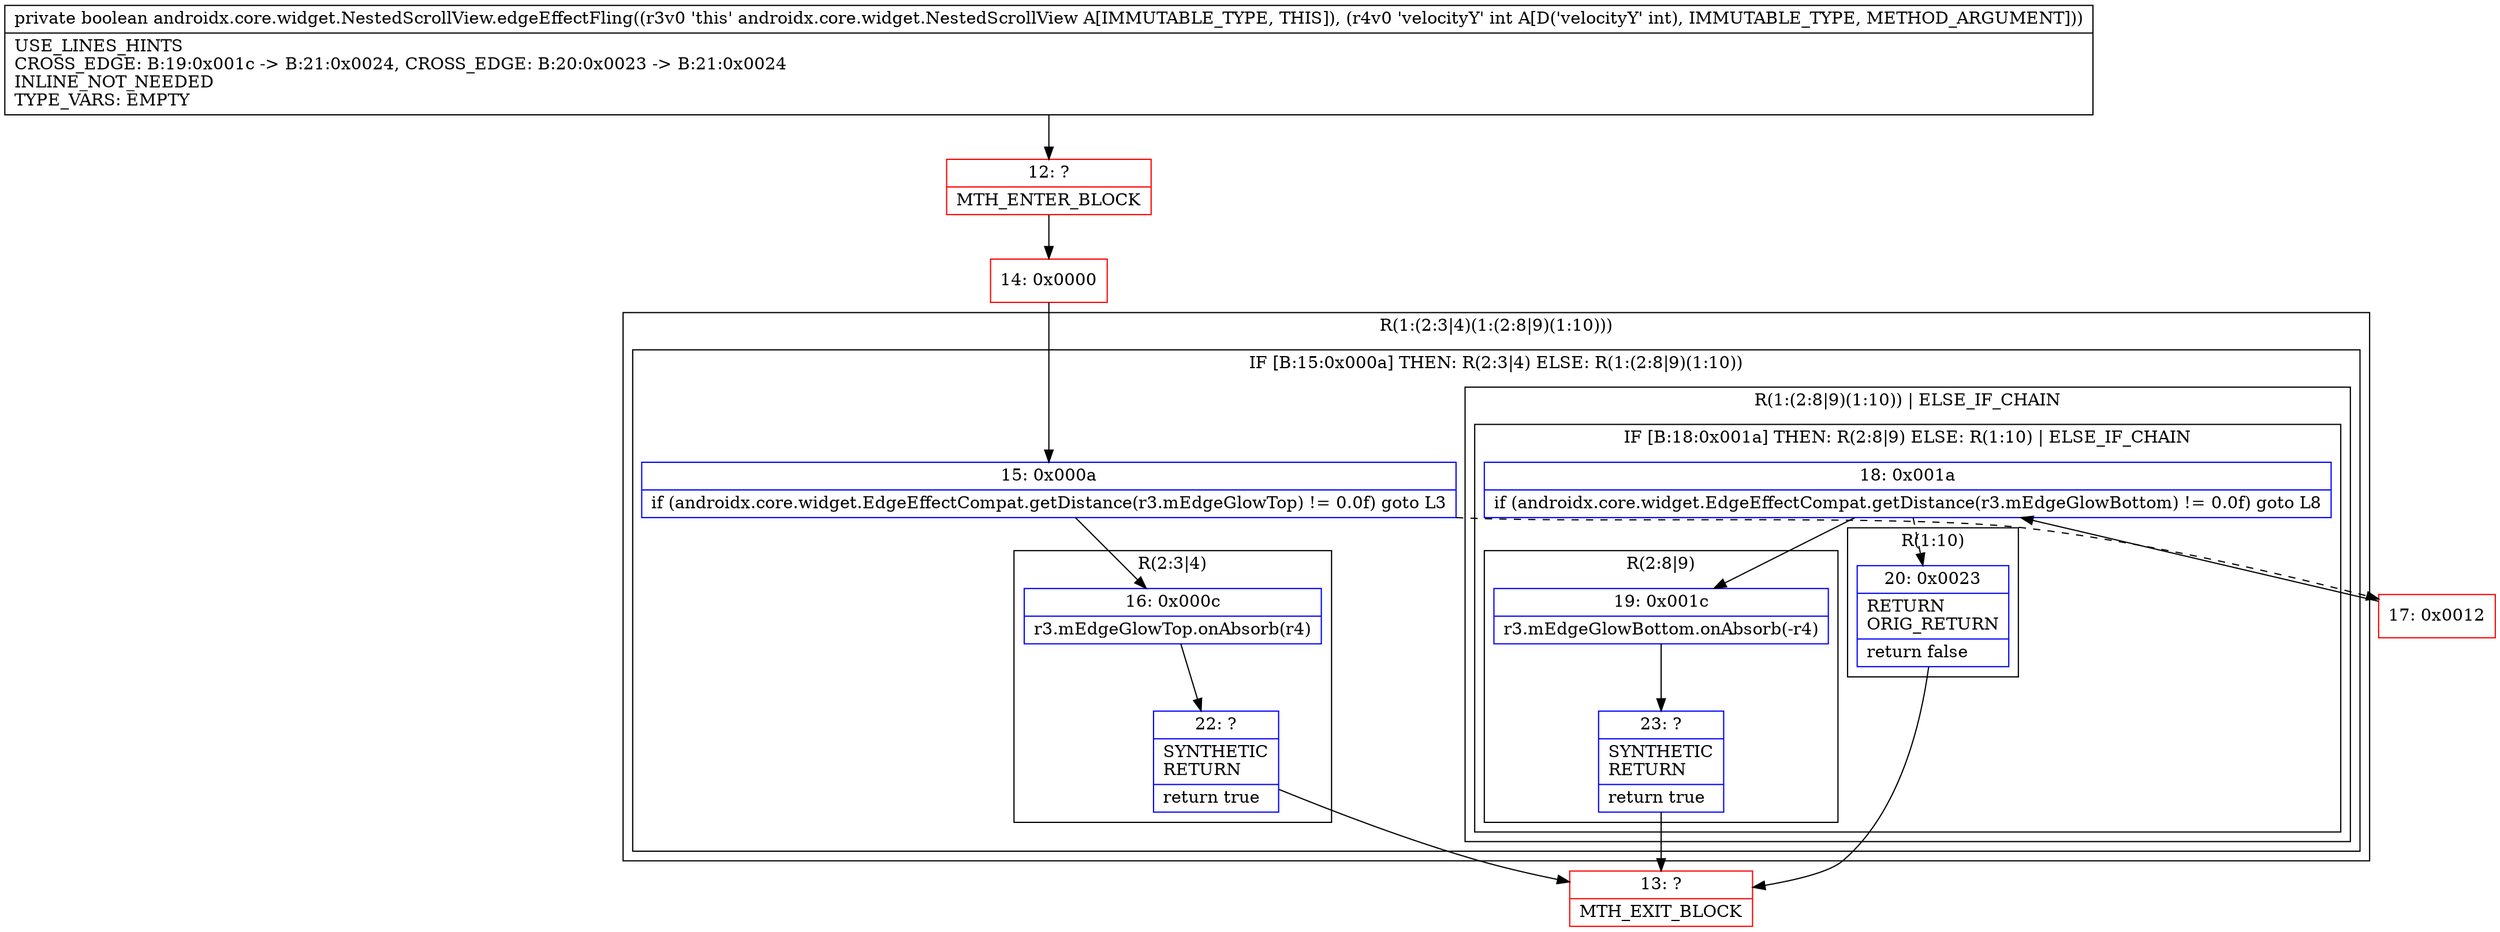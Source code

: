 digraph "CFG forandroidx.core.widget.NestedScrollView.edgeEffectFling(I)Z" {
subgraph cluster_Region_287646472 {
label = "R(1:(2:3|4)(1:(2:8|9)(1:10)))";
node [shape=record,color=blue];
subgraph cluster_IfRegion_661614465 {
label = "IF [B:15:0x000a] THEN: R(2:3|4) ELSE: R(1:(2:8|9)(1:10))";
node [shape=record,color=blue];
Node_15 [shape=record,label="{15\:\ 0x000a|if (androidx.core.widget.EdgeEffectCompat.getDistance(r3.mEdgeGlowTop) != 0.0f) goto L3\l}"];
subgraph cluster_Region_872452824 {
label = "R(2:3|4)";
node [shape=record,color=blue];
Node_16 [shape=record,label="{16\:\ 0x000c|r3.mEdgeGlowTop.onAbsorb(r4)\l}"];
Node_22 [shape=record,label="{22\:\ ?|SYNTHETIC\lRETURN\l|return true\l}"];
}
subgraph cluster_Region_1918730819 {
label = "R(1:(2:8|9)(1:10)) | ELSE_IF_CHAIN\l";
node [shape=record,color=blue];
subgraph cluster_IfRegion_1247330915 {
label = "IF [B:18:0x001a] THEN: R(2:8|9) ELSE: R(1:10) | ELSE_IF_CHAIN\l";
node [shape=record,color=blue];
Node_18 [shape=record,label="{18\:\ 0x001a|if (androidx.core.widget.EdgeEffectCompat.getDistance(r3.mEdgeGlowBottom) != 0.0f) goto L8\l}"];
subgraph cluster_Region_370651086 {
label = "R(2:8|9)";
node [shape=record,color=blue];
Node_19 [shape=record,label="{19\:\ 0x001c|r3.mEdgeGlowBottom.onAbsorb(\-r4)\l}"];
Node_23 [shape=record,label="{23\:\ ?|SYNTHETIC\lRETURN\l|return true\l}"];
}
subgraph cluster_Region_649165190 {
label = "R(1:10)";
node [shape=record,color=blue];
Node_20 [shape=record,label="{20\:\ 0x0023|RETURN\lORIG_RETURN\l|return false\l}"];
}
}
}
}
}
Node_12 [shape=record,color=red,label="{12\:\ ?|MTH_ENTER_BLOCK\l}"];
Node_14 [shape=record,color=red,label="{14\:\ 0x0000}"];
Node_13 [shape=record,color=red,label="{13\:\ ?|MTH_EXIT_BLOCK\l}"];
Node_17 [shape=record,color=red,label="{17\:\ 0x0012}"];
MethodNode[shape=record,label="{private boolean androidx.core.widget.NestedScrollView.edgeEffectFling((r3v0 'this' androidx.core.widget.NestedScrollView A[IMMUTABLE_TYPE, THIS]), (r4v0 'velocityY' int A[D('velocityY' int), IMMUTABLE_TYPE, METHOD_ARGUMENT]))  | USE_LINES_HINTS\lCROSS_EDGE: B:19:0x001c \-\> B:21:0x0024, CROSS_EDGE: B:20:0x0023 \-\> B:21:0x0024\lINLINE_NOT_NEEDED\lTYPE_VARS: EMPTY\l}"];
MethodNode -> Node_12;Node_15 -> Node_16;
Node_15 -> Node_17[style=dashed];
Node_16 -> Node_22;
Node_22 -> Node_13;
Node_18 -> Node_19;
Node_18 -> Node_20[style=dashed];
Node_19 -> Node_23;
Node_23 -> Node_13;
Node_20 -> Node_13;
Node_12 -> Node_14;
Node_14 -> Node_15;
Node_17 -> Node_18;
}

